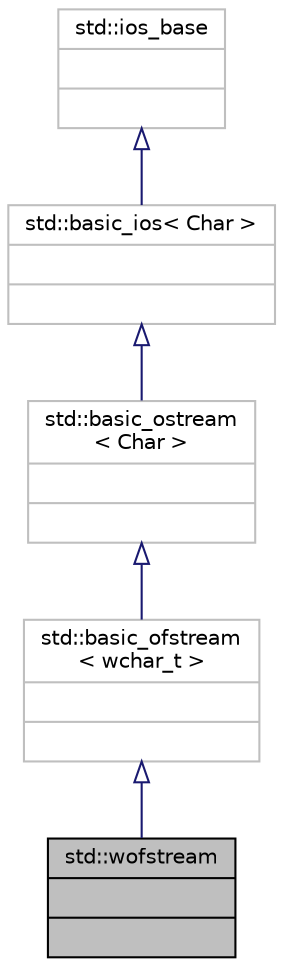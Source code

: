 digraph "std::wofstream"
{
  edge [fontname="Helvetica",fontsize="10",labelfontname="Helvetica",labelfontsize="10"];
  node [fontname="Helvetica",fontsize="10",shape=record];
  Node1042 [label="{std::wofstream\n||}",height=0.2,width=0.4,color="black", fillcolor="grey75", style="filled", fontcolor="black"];
  Node1043 -> Node1042 [dir="back",color="midnightblue",fontsize="10",style="solid",arrowtail="onormal",fontname="Helvetica"];
  Node1043 [label="{std::basic_ofstream\l\< wchar_t \>\n||}",height=0.2,width=0.4,color="grey75", fillcolor="white", style="filled",tooltip="STL class "];
  Node1044 -> Node1043 [dir="back",color="midnightblue",fontsize="10",style="solid",arrowtail="onormal",fontname="Helvetica"];
  Node1044 [label="{std::basic_ostream\l\< Char \>\n||}",height=0.2,width=0.4,color="grey75", fillcolor="white", style="filled",tooltip="STL class "];
  Node1045 -> Node1044 [dir="back",color="midnightblue",fontsize="10",style="solid",arrowtail="onormal",fontname="Helvetica"];
  Node1045 [label="{std::basic_ios\< Char \>\n||}",height=0.2,width=0.4,color="grey75", fillcolor="white", style="filled",tooltip="STL class "];
  Node1046 -> Node1045 [dir="back",color="midnightblue",fontsize="10",style="solid",arrowtail="onormal",fontname="Helvetica"];
  Node1046 [label="{std::ios_base\n||}",height=0.2,width=0.4,color="grey75", fillcolor="white", style="filled",tooltip="STL class "];
}
